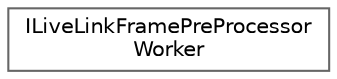digraph "Graphical Class Hierarchy"
{
 // INTERACTIVE_SVG=YES
 // LATEX_PDF_SIZE
  bgcolor="transparent";
  edge [fontname=Helvetica,fontsize=10,labelfontname=Helvetica,labelfontsize=10];
  node [fontname=Helvetica,fontsize=10,shape=box,height=0.2,width=0.4];
  rankdir="LR";
  Node0 [id="Node000000",label="ILiveLinkFramePreProcessor\lWorker",height=0.2,width=0.4,color="grey40", fillcolor="white", style="filled",URL="$d7/d2a/classILiveLinkFramePreProcessorWorker.html",tooltip="Basic object to apply preprocessing to a live link frame."];
}
